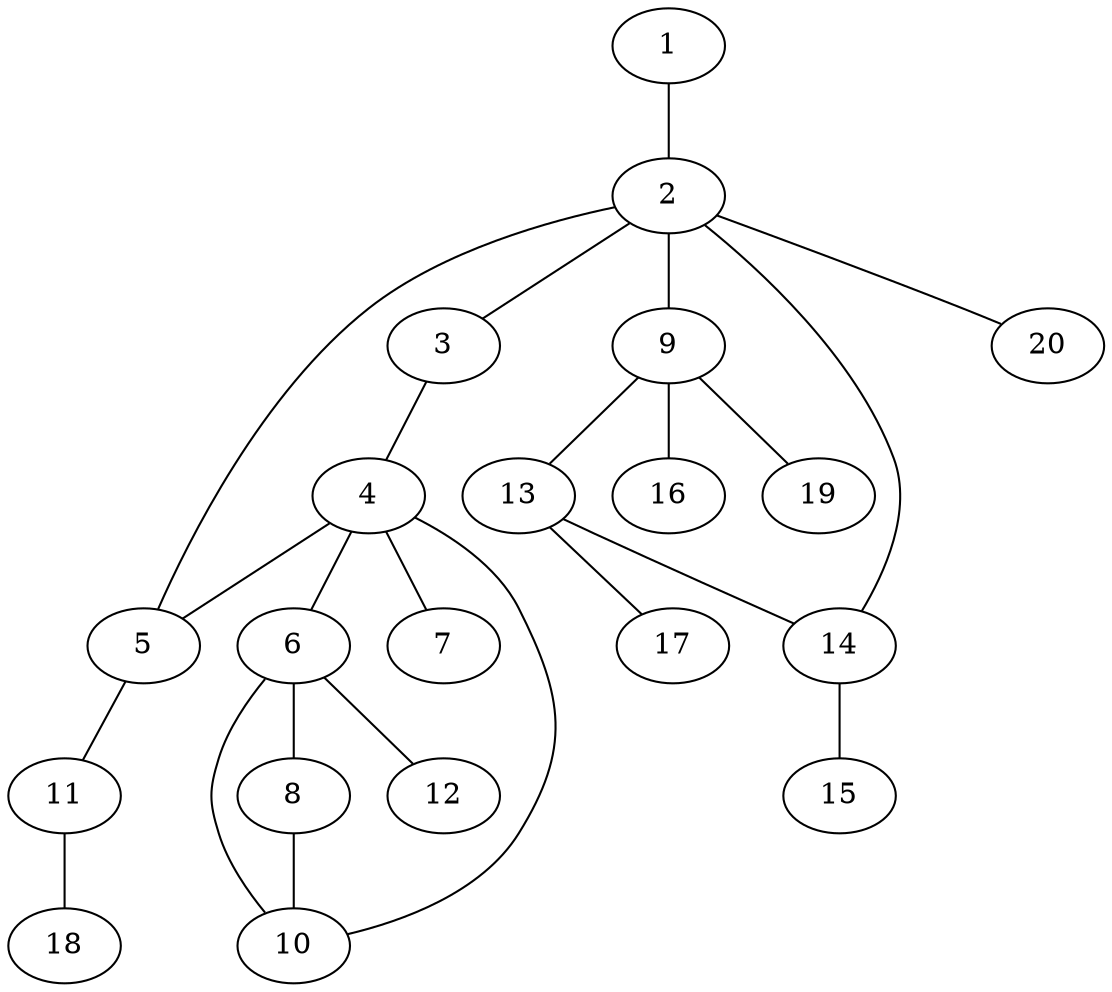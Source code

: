graph graphname {1--2
2--3
2--5
2--9
2--14
2--20
3--4
4--5
4--6
4--7
4--10
5--11
6--8
6--10
6--12
8--10
9--13
9--16
9--19
11--18
13--14
13--17
14--15
}